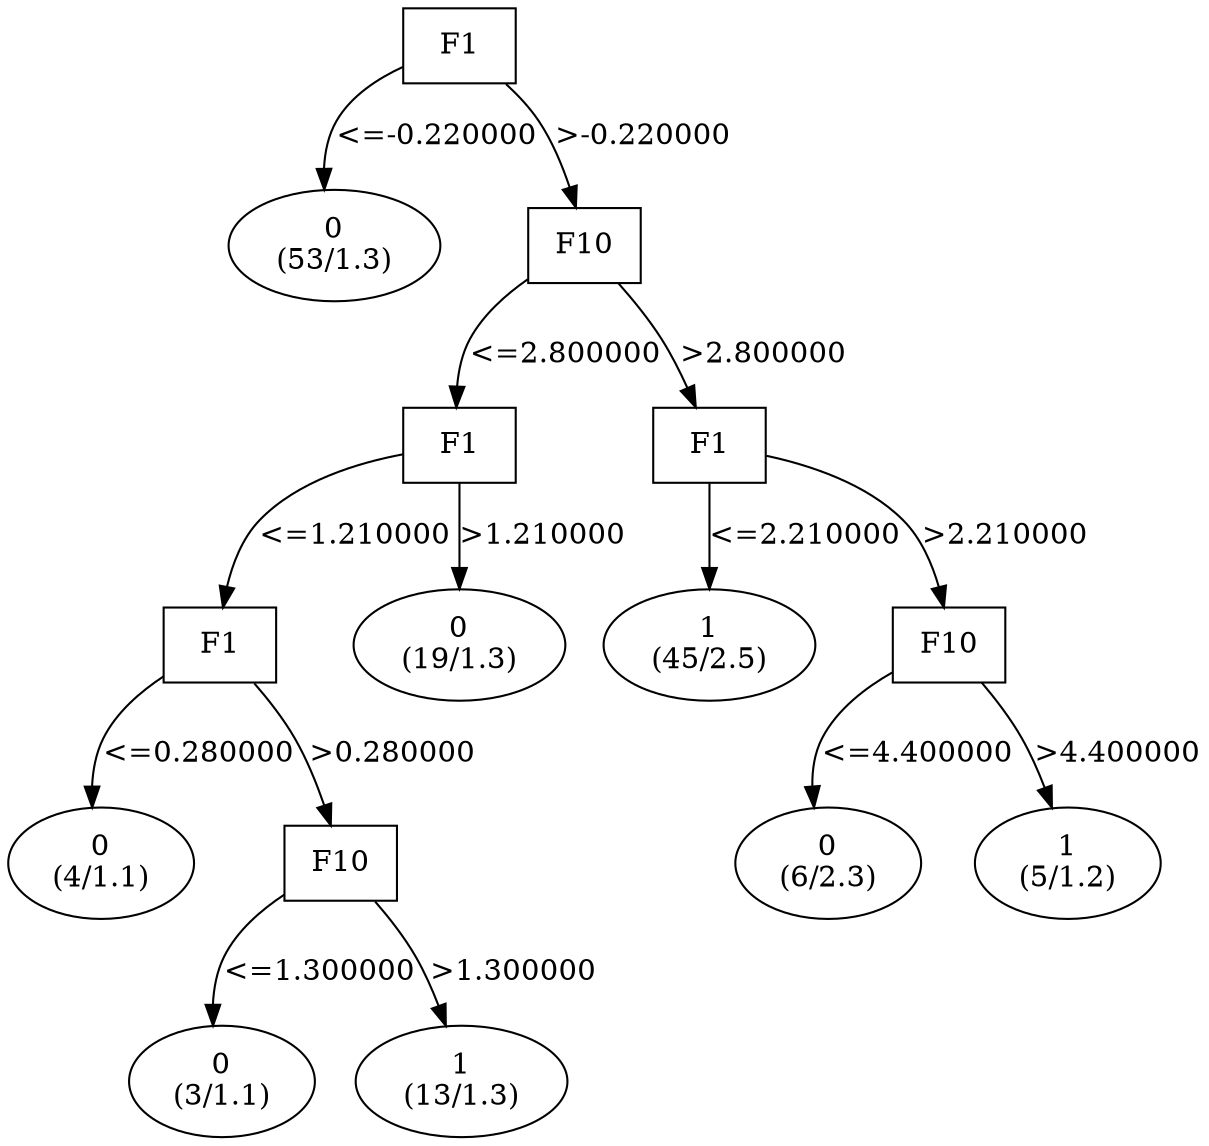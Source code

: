 digraph YaDT {
n0 [ shape=box, label="F1\n"]
n0 -> n1 [label="<=-0.220000"]
n1 [ shape=ellipse, label="0\n(53/1.3)"]
n0 -> n2 [label=">-0.220000"]
n2 [ shape=box, label="F10\n"]
n2 -> n3 [label="<=2.800000"]
n3 [ shape=box, label="F1\n"]
n3 -> n4 [label="<=1.210000"]
n4 [ shape=box, label="F1\n"]
n4 -> n5 [label="<=0.280000"]
n5 [ shape=ellipse, label="0\n(4/1.1)"]
n4 -> n6 [label=">0.280000"]
n6 [ shape=box, label="F10\n"]
n6 -> n7 [label="<=1.300000"]
n7 [ shape=ellipse, label="0\n(3/1.1)"]
n6 -> n8 [label=">1.300000"]
n8 [ shape=ellipse, label="1\n(13/1.3)"]
n3 -> n11 [label=">1.210000"]
n11 [ shape=ellipse, label="0\n(19/1.3)"]
n2 -> n13 [label=">2.800000"]
n13 [ shape=box, label="F1\n"]
n13 -> n14 [label="<=2.210000"]
n14 [ shape=ellipse, label="1\n(45/2.5)"]
n13 -> n15 [label=">2.210000"]
n15 [ shape=box, label="F10\n"]
n15 -> n16 [label="<=4.400000"]
n16 [ shape=ellipse, label="0\n(6/2.3)"]
n15 -> n17 [label=">4.400000"]
n17 [ shape=ellipse, label="1\n(5/1.2)"]
}
